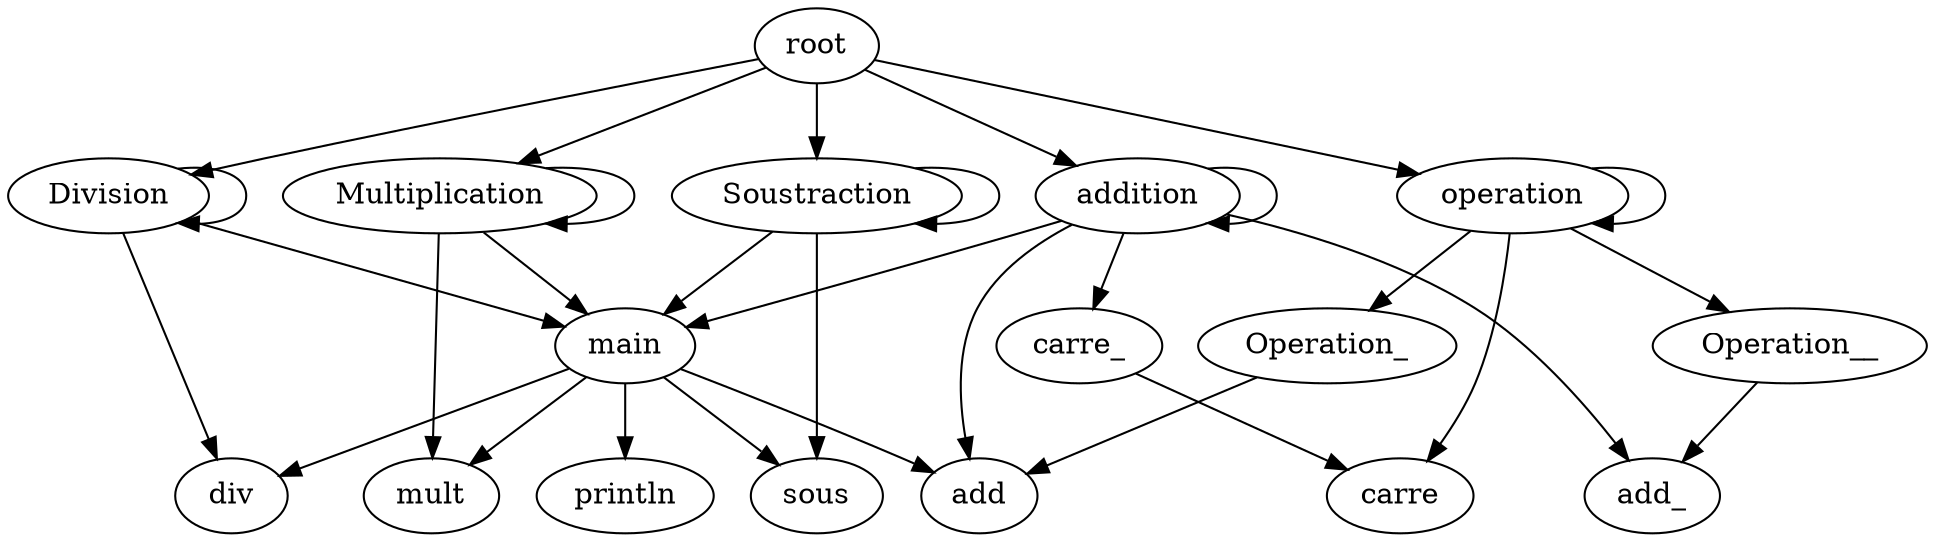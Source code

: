 strict digraph G {
  root [ label="root" ];
  addition [ label="addition" ];
  add [ label="add" ];
  add_ [ label="add_" ];
  carre_ [ label="carre_" ];
  carre [ label="carre" ];
  main [ label="main" ];
  println [ label="println" ];
  operation [ label="operation" ];
  Operation_ [ label="Operation_" ];
  Operation__ [ label="Operation__" ];
  Division [ label="Division" ];
  div [ label="div" ];
  Multiplication [ label="Multiplication" ];
  mult [ label="mult" ];
  Soustraction [ label="Soustraction" ];
  sous [ label="sous" ];
  root -> addition;
  addition -> add;
  addition -> add_;
  addition -> addition;
  addition -> carre_;
  carre_ -> carre;
  addition -> main;
  main -> add;
  main -> println;
  root -> operation;
  operation -> Operation_;
  Operation_ -> add;
  operation -> Operation__;
  Operation__ -> add_;
  operation -> carre;
  operation -> operation;
  root -> Division;
  Division -> Division;
  Division -> div;
  Division -> main;
  main -> div;
  root -> Multiplication;
  Multiplication -> Multiplication;
  Multiplication -> main;
  main -> mult;
  Multiplication -> mult;
  root -> Soustraction;
  Soustraction -> Soustraction;
  Soustraction -> main;
  main -> sous;
  Soustraction -> sous;
}
